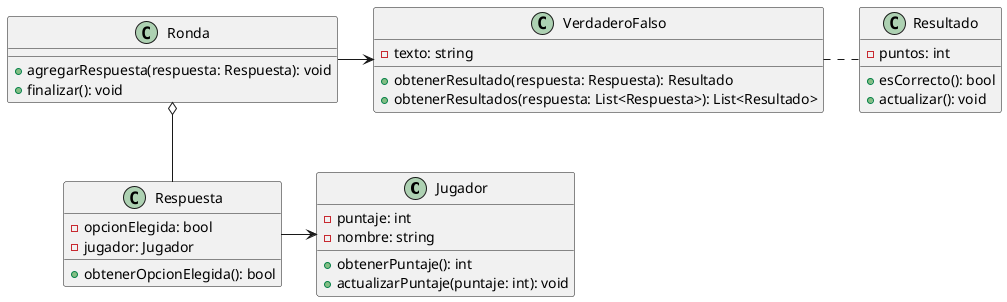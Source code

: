 @startuml
'Clases
class Jugador {
  -puntaje: int
  -nombre: string
  +obtenerPuntaje(): int
  +actualizarPuntaje(puntaje: int): void
}
class Ronda {
  +agregarRespuesta(respuesta: Respuesta): void
  +finalizar(): void
}

class Respuesta {
  -opcionElegida: bool
  -jugador: Jugador
  +obtenerOpcionElegida(): bool
}

class Resultado {
  -puntos: int
  +esCorrecto(): bool
  +actualizar(): void
}

class VerdaderoFalso {
  -texto: string
  +obtenerResultado(respuesta: Respuesta): Resultado
  +obtenerResultados(respuesta: List<Respuesta>): List<Resultado>
}

'Relaciones/ disposición
  Ronda -right-> VerdaderoFalso
  Ronda o-down- Respuesta
  Respuesta -right-> Jugador
  VerdaderoFalso ..right.. Resultado 
@enduml